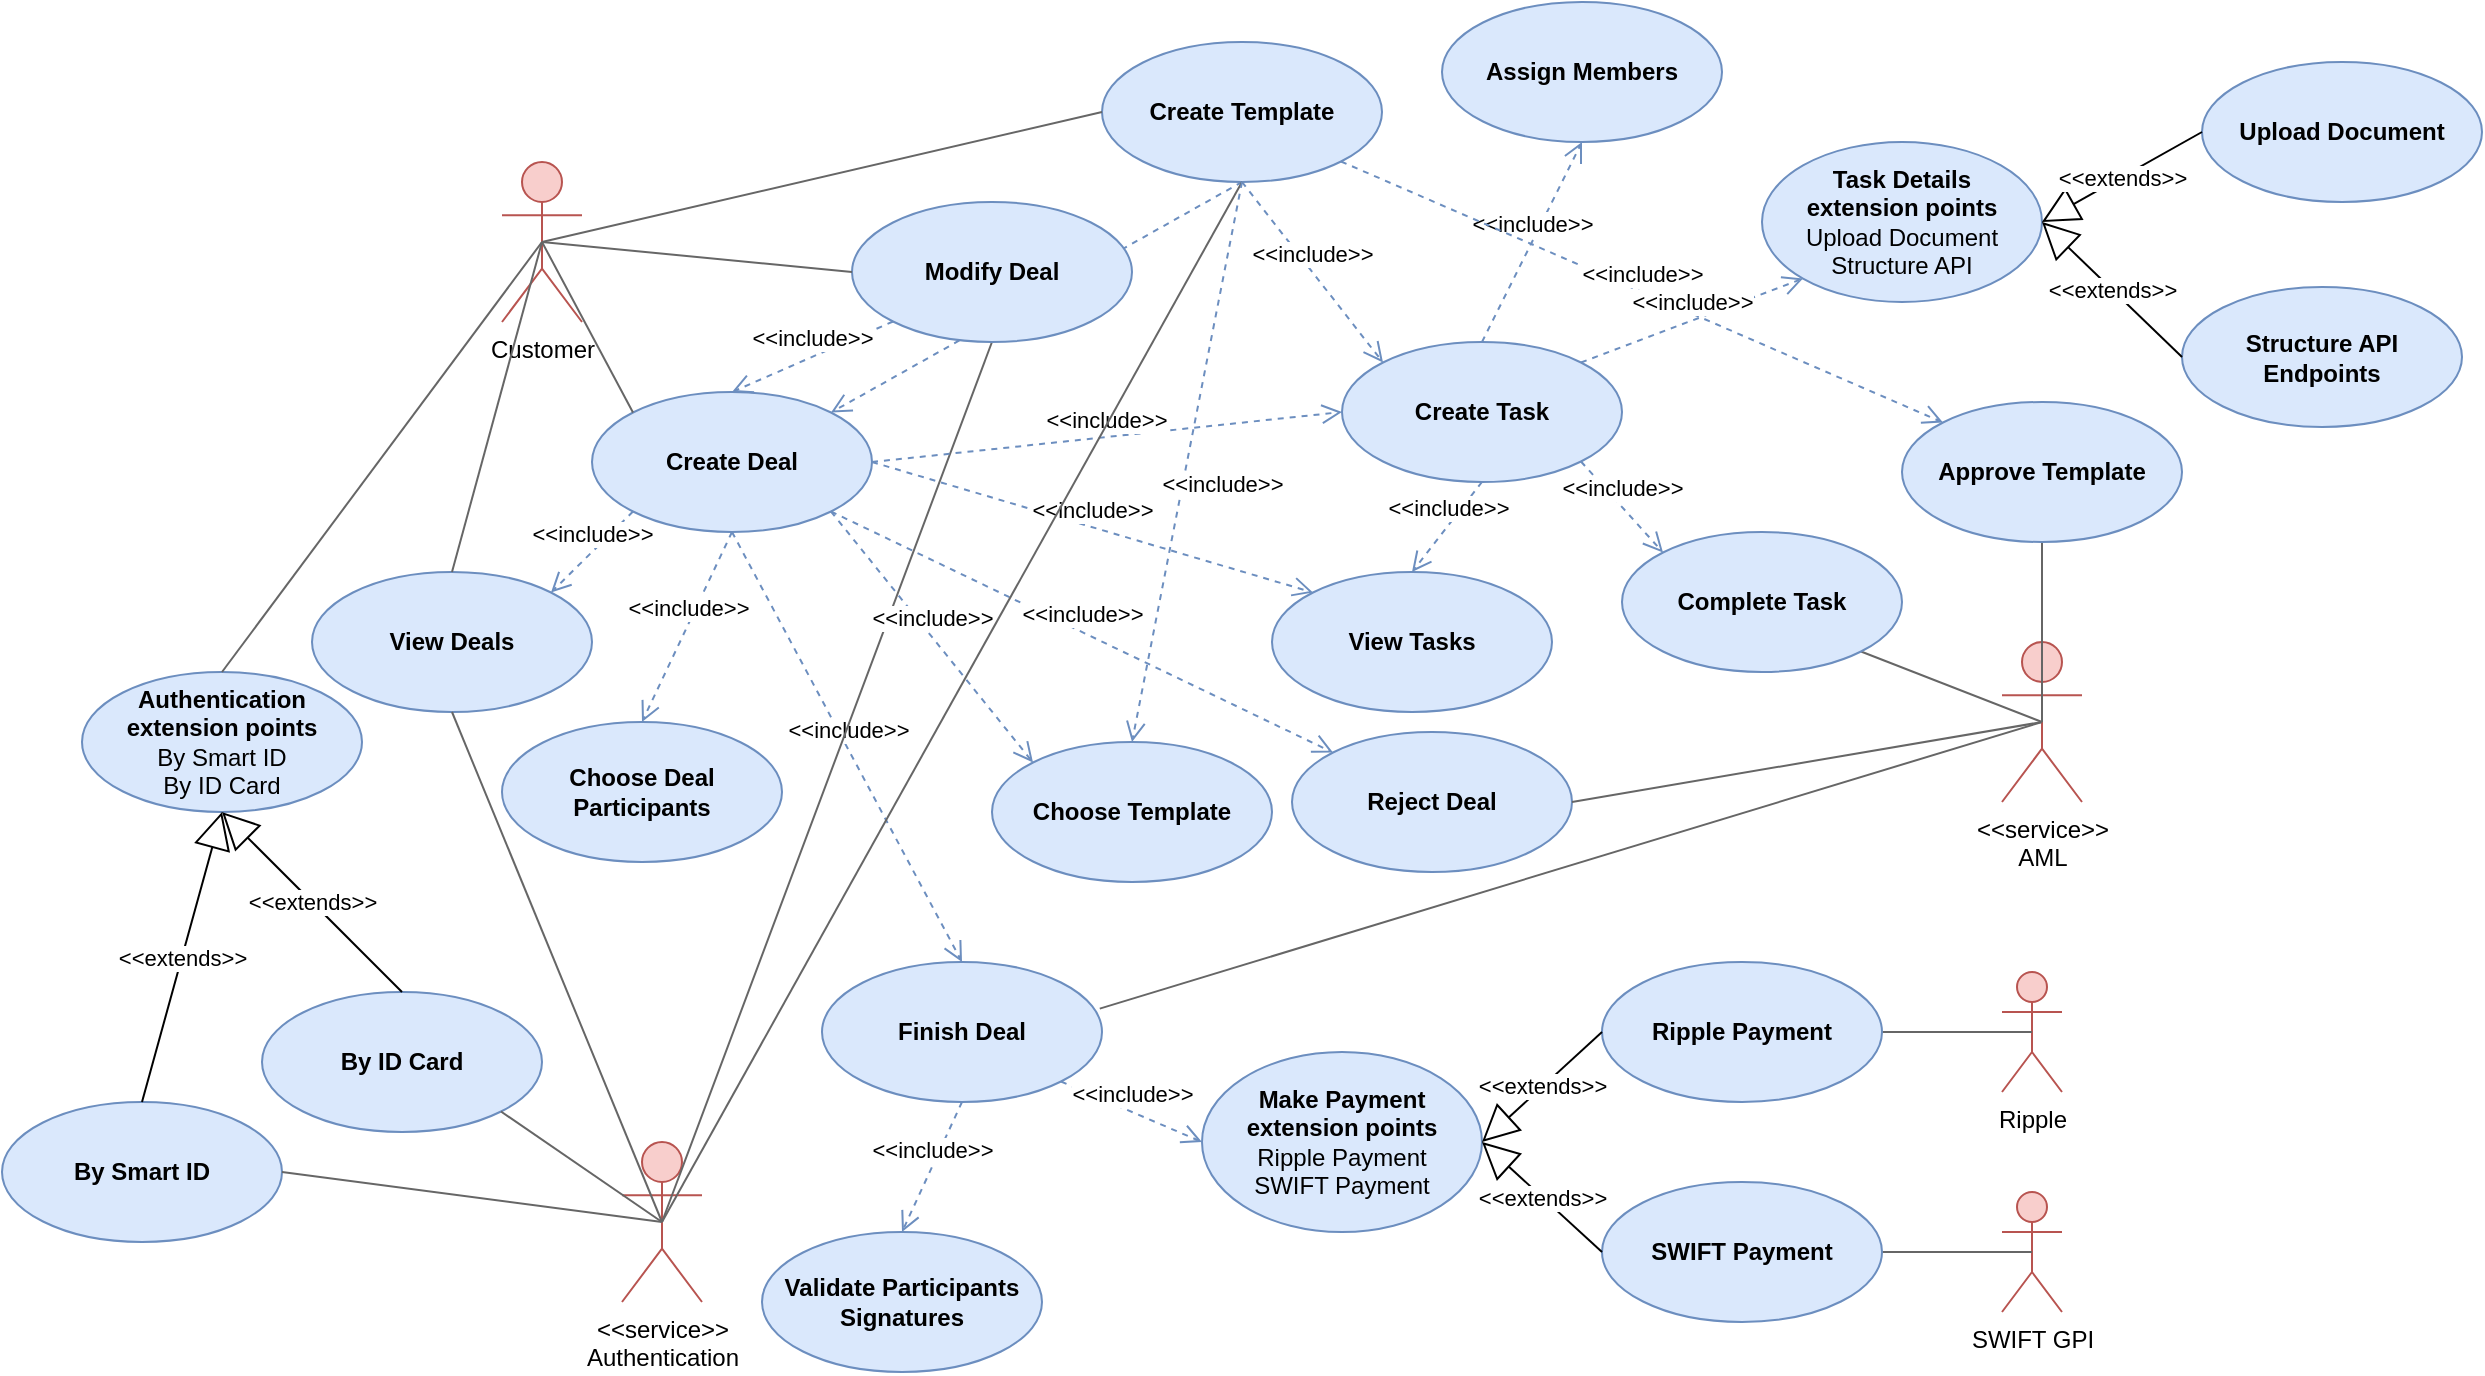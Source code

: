 <mxfile version="10.6.7" type="github"><diagram id="TJGcl0wuuHqAIFkRG7kG" name="Page-1"><mxGraphModel dx="1958" dy="1202" grid="1" gridSize="10" guides="1" tooltips="1" connect="1" arrows="1" fold="1" page="0" pageScale="1" pageWidth="827" pageHeight="1169" math="0" shadow="0"><root><mxCell id="0"/><mxCell id="1" parent="0"/><mxCell id="GHexTS3q9yGymWZvKC3E-1" value="Customer&lt;br&gt;&lt;br&gt;" style="shape=umlActor;verticalLabelPosition=bottom;labelBackgroundColor=#ffffff;verticalAlign=top;html=1;fillColor=#f8cecc;strokeColor=#b85450;" parent="1" vertex="1"><mxGeometry x="-390" width="40" height="80" as="geometry"/></mxCell><mxCell id="GHexTS3q9yGymWZvKC3E-7" value="Authentication&lt;br&gt;extension points&lt;br&gt;&lt;span style=&quot;font-weight: normal&quot;&gt;By Smart ID&lt;br&gt;By ID Card&lt;/span&gt;&lt;br&gt;" style="ellipse;whiteSpace=wrap;html=1;fillColor=#dae8fc;strokeColor=#6c8ebf;fontStyle=1" parent="1" vertex="1"><mxGeometry x="-600" y="255" width="140" height="70" as="geometry"/></mxCell><mxCell id="GHexTS3q9yGymWZvKC3E-9" value="View Deals&lt;br&gt;" style="ellipse;whiteSpace=wrap;html=1;fillColor=#dae8fc;strokeColor=#6c8ebf;fontStyle=1" parent="1" vertex="1"><mxGeometry x="-485" y="205" width="140" height="70" as="geometry"/></mxCell><mxCell id="GHexTS3q9yGymWZvKC3E-10" value="Create Deal&lt;br&gt;" style="ellipse;whiteSpace=wrap;html=1;fillColor=#dae8fc;strokeColor=#6c8ebf;fontStyle=1" parent="1" vertex="1"><mxGeometry x="-345" y="115" width="140" height="70" as="geometry"/></mxCell><mxCell id="GHexTS3q9yGymWZvKC3E-11" value="Finish Deal" style="ellipse;whiteSpace=wrap;html=1;fillColor=#dae8fc;strokeColor=#6c8ebf;fontStyle=1" parent="1" vertex="1"><mxGeometry x="-230" y="400" width="140" height="70" as="geometry"/></mxCell><mxCell id="GHexTS3q9yGymWZvKC3E-12" value="Choose Template" style="ellipse;whiteSpace=wrap;html=1;fillColor=#dae8fc;strokeColor=#6c8ebf;fontStyle=1" parent="1" vertex="1"><mxGeometry x="-145" y="290" width="140" height="70" as="geometry"/></mxCell><mxCell id="GHexTS3q9yGymWZvKC3E-13" value="&amp;lt;&amp;lt;include&amp;gt;&amp;gt;" style="html=1;verticalAlign=bottom;endArrow=open;dashed=1;endSize=8;exitX=0;exitY=1;exitDx=0;exitDy=0;entryX=1;entryY=0;entryDx=0;entryDy=0;fillColor=#dae8fc;strokeColor=#6c8ebf;" parent="1" source="GHexTS3q9yGymWZvKC3E-10" target="GHexTS3q9yGymWZvKC3E-9" edge="1"><mxGeometry relative="1" as="geometry"><mxPoint x="120" y="700" as="sourcePoint"/><mxPoint x="40" y="700" as="targetPoint"/></mxGeometry></mxCell><mxCell id="GHexTS3q9yGymWZvKC3E-16" value="&amp;lt;&amp;lt;include&amp;gt;&amp;gt;" style="html=1;verticalAlign=bottom;endArrow=open;dashed=1;endSize=8;exitX=0.5;exitY=1;exitDx=0;exitDy=0;entryX=0.5;entryY=0;entryDx=0;entryDy=0;fillColor=#dae8fc;strokeColor=#6c8ebf;" parent="1" source="GHexTS3q9yGymWZvKC3E-10" target="GHexTS3q9yGymWZvKC3E-11" edge="1"><mxGeometry relative="1" as="geometry"><mxPoint x="360" y="200" as="sourcePoint"/><mxPoint x="353" y="140" as="targetPoint"/></mxGeometry></mxCell><mxCell id="GHexTS3q9yGymWZvKC3E-17" value="&amp;lt;&amp;lt;service&amp;gt;&amp;gt;&lt;br&gt;AML&lt;br&gt;" style="shape=umlActor;verticalLabelPosition=bottom;labelBackgroundColor=#ffffff;verticalAlign=top;html=1;fillColor=#f8cecc;strokeColor=#b85450;" parent="1" vertex="1"><mxGeometry x="360" y="240" width="40" height="80" as="geometry"/></mxCell><mxCell id="GHexTS3q9yGymWZvKC3E-18" value="&amp;lt;&amp;lt;service&amp;gt;&amp;gt;&lt;br&gt;Authentication&lt;br&gt;" style="shape=umlActor;verticalLabelPosition=bottom;labelBackgroundColor=#ffffff;verticalAlign=top;html=1;fillColor=#f8cecc;strokeColor=#b85450;" parent="1" vertex="1"><mxGeometry x="-330" y="490" width="40" height="80" as="geometry"/></mxCell><mxCell id="GHexTS3q9yGymWZvKC3E-21" value="SWIFT GPI" style="shape=umlActor;verticalLabelPosition=bottom;labelBackgroundColor=#ffffff;verticalAlign=top;html=1;fillColor=#f8cecc;strokeColor=#b85450;" parent="1" vertex="1"><mxGeometry x="360" y="515" width="30" height="60" as="geometry"/></mxCell><mxCell id="GHexTS3q9yGymWZvKC3E-22" value="Ripple" style="shape=umlActor;verticalLabelPosition=bottom;labelBackgroundColor=#ffffff;verticalAlign=top;html=1;fillColor=#f8cecc;strokeColor=#b85450;" parent="1" vertex="1"><mxGeometry x="360" y="405" width="30" height="60" as="geometry"/></mxCell><mxCell id="GHexTS3q9yGymWZvKC3E-31" value="" style="endArrow=none;startArrow=none;endFill=0;startFill=0;html=1;curved=1;entryX=0.5;entryY=0;entryDx=0;entryDy=0;exitX=0.5;exitY=0.5;exitDx=0;exitDy=0;exitPerimeter=0;fillColor=#f5f5f5;strokeColor=#666666;" parent="1" source="GHexTS3q9yGymWZvKC3E-1" target="GHexTS3q9yGymWZvKC3E-7" edge="1"><mxGeometry width="160" relative="1" as="geometry"><mxPoint x="120" y="240" as="sourcePoint"/><mxPoint x="360" y="780" as="targetPoint"/></mxGeometry></mxCell><mxCell id="GHexTS3q9yGymWZvKC3E-33" value="" style="endArrow=none;startArrow=none;endFill=0;startFill=0;html=1;curved=1;entryX=0.5;entryY=1;entryDx=0;entryDy=0;exitX=0.5;exitY=0.5;exitDx=0;exitDy=0;exitPerimeter=0;fillColor=#f5f5f5;strokeColor=#666666;" parent="1" source="GHexTS3q9yGymWZvKC3E-18" target="GHexTS3q9yGymWZvKC3E-9" edge="1"><mxGeometry width="160" relative="1" as="geometry"><mxPoint x="610" y="350" as="sourcePoint"/><mxPoint x="550" y="240" as="targetPoint"/></mxGeometry></mxCell><mxCell id="GHexTS3q9yGymWZvKC3E-34" value="" style="endArrow=none;startArrow=none;endFill=0;startFill=0;html=1;curved=1;entryX=0.5;entryY=0;entryDx=0;entryDy=0;exitX=0.5;exitY=0.5;exitDx=0;exitDy=0;exitPerimeter=0;fillColor=#f5f5f5;strokeColor=#666666;" parent="1" source="GHexTS3q9yGymWZvKC3E-1" target="GHexTS3q9yGymWZvKC3E-9" edge="1"><mxGeometry width="160" relative="1" as="geometry"><mxPoint x="120" y="240" as="sourcePoint"/><mxPoint x="300" y="615" as="targetPoint"/></mxGeometry></mxCell><mxCell id="GHexTS3q9yGymWZvKC3E-35" value="" style="endArrow=none;startArrow=none;endFill=0;startFill=0;html=1;curved=1;entryX=0.5;entryY=1;entryDx=0;entryDy=0;exitX=0.5;exitY=0.5;exitDx=0;exitDy=0;exitPerimeter=0;fillColor=#f5f5f5;strokeColor=#666666;" parent="1" source="GHexTS3q9yGymWZvKC3E-18" target="Z4q6GaPqwvgUReZovnXB-6" edge="1"><mxGeometry width="160" relative="1" as="geometry"><mxPoint x="610" y="350" as="sourcePoint"/><mxPoint x="440" y="615" as="targetPoint"/></mxGeometry></mxCell><mxCell id="GHexTS3q9yGymWZvKC3E-36" value="" style="endArrow=none;startArrow=none;endFill=0;startFill=0;html=1;curved=1;entryX=1;entryY=0.5;entryDx=0;entryDy=0;exitX=0.5;exitY=0.5;exitDx=0;exitDy=0;exitPerimeter=0;fillColor=#f5f5f5;strokeColor=#666666;" parent="1" source="GHexTS3q9yGymWZvKC3E-22" target="GHexTS3q9yGymWZvKC3E-50" edge="1"><mxGeometry width="160" relative="1" as="geometry"><mxPoint x="630" y="470" as="sourcePoint"/><mxPoint x="430" y="365" as="targetPoint"/></mxGeometry></mxCell><mxCell id="GHexTS3q9yGymWZvKC3E-37" value="" style="endArrow=none;startArrow=none;endFill=0;startFill=0;html=1;curved=1;entryX=1;entryY=0.5;entryDx=0;entryDy=0;exitX=0.5;exitY=0.5;exitDx=0;exitDy=0;exitPerimeter=0;fillColor=#f5f5f5;strokeColor=#666666;" parent="1" source="GHexTS3q9yGymWZvKC3E-21" target="GHexTS3q9yGymWZvKC3E-47" edge="1"><mxGeometry width="160" relative="1" as="geometry"><mxPoint x="630" y="580" as="sourcePoint"/><mxPoint x="430" y="365" as="targetPoint"/></mxGeometry></mxCell><mxCell id="GHexTS3q9yGymWZvKC3E-38" value="" style="endArrow=none;startArrow=none;endFill=0;startFill=0;html=1;curved=1;entryX=0;entryY=0;entryDx=0;entryDy=0;exitX=0.5;exitY=0.5;exitDx=0;exitDy=0;exitPerimeter=0;fillColor=#f5f5f5;strokeColor=#666666;" parent="1" source="GHexTS3q9yGymWZvKC3E-1" target="GHexTS3q9yGymWZvKC3E-10" edge="1"><mxGeometry width="160" relative="1" as="geometry"><mxPoint x="120" y="240" as="sourcePoint"/><mxPoint x="283" y="105" as="targetPoint"/></mxGeometry></mxCell><mxCell id="GHexTS3q9yGymWZvKC3E-39" value="&amp;lt;&amp;lt;include&amp;gt;&amp;gt;" style="html=1;verticalAlign=bottom;endArrow=open;dashed=1;endSize=8;exitX=1;exitY=1;exitDx=0;exitDy=0;entryX=0;entryY=0;entryDx=0;entryDy=0;fillColor=#dae8fc;strokeColor=#6c8ebf;" parent="1" source="GHexTS3q9yGymWZvKC3E-10" target="GHexTS3q9yGymWZvKC3E-12" edge="1"><mxGeometry relative="1" as="geometry"><mxPoint x="360" y="270" as="sourcePoint"/><mxPoint x="360" y="330" as="targetPoint"/></mxGeometry></mxCell><mxCell id="GHexTS3q9yGymWZvKC3E-41" value="Create Task" style="ellipse;whiteSpace=wrap;html=1;fillColor=#dae8fc;strokeColor=#6c8ebf;fontStyle=1" parent="1" vertex="1"><mxGeometry x="30" y="90" width="140" height="70" as="geometry"/></mxCell><mxCell id="GHexTS3q9yGymWZvKC3E-44" value="&amp;lt;&amp;lt;include&amp;gt;&amp;gt;" style="html=1;verticalAlign=bottom;endArrow=open;dashed=1;endSize=8;exitX=1;exitY=0.5;exitDx=0;exitDy=0;entryX=0;entryY=0.5;entryDx=0;entryDy=0;fillColor=#dae8fc;strokeColor=#6c8ebf;" parent="1" source="GHexTS3q9yGymWZvKC3E-10" target="GHexTS3q9yGymWZvKC3E-41" edge="1"><mxGeometry relative="1" as="geometry"><mxPoint x="369" y="305" as="sourcePoint"/><mxPoint x="401" y="350" as="targetPoint"/></mxGeometry></mxCell><mxCell id="GHexTS3q9yGymWZvKC3E-45" value="View Tasks" style="ellipse;whiteSpace=wrap;html=1;fillColor=#dae8fc;strokeColor=#6c8ebf;fontStyle=1" parent="1" vertex="1"><mxGeometry x="-5" y="205" width="140" height="70" as="geometry"/></mxCell><mxCell id="GHexTS3q9yGymWZvKC3E-46" value="&amp;lt;&amp;lt;include&amp;gt;&amp;gt;" style="html=1;verticalAlign=bottom;endArrow=open;dashed=1;endSize=8;exitX=1;exitY=0.5;exitDx=0;exitDy=0;entryX=0;entryY=0;entryDx=0;entryDy=0;fillColor=#dae8fc;strokeColor=#6c8ebf;" parent="1" source="GHexTS3q9yGymWZvKC3E-10" target="GHexTS3q9yGymWZvKC3E-45" edge="1"><mxGeometry relative="1" as="geometry"><mxPoint x="369" y="255" as="sourcePoint"/><mxPoint x="410" y="210" as="targetPoint"/></mxGeometry></mxCell><mxCell id="GHexTS3q9yGymWZvKC3E-47" value="SWIFT Payment" style="ellipse;whiteSpace=wrap;html=1;fillColor=#dae8fc;strokeColor=#6c8ebf;fontStyle=1" parent="1" vertex="1"><mxGeometry x="160" y="510" width="140" height="70" as="geometry"/></mxCell><mxCell id="GHexTS3q9yGymWZvKC3E-49" value="" style="endArrow=none;startArrow=none;endFill=0;startFill=0;html=1;curved=1;entryX=1;entryY=1;entryDx=0;entryDy=0;exitX=0.5;exitY=0.5;exitDx=0;exitDy=0;exitPerimeter=0;fillColor=#f5f5f5;strokeColor=#666666;" parent="1" source="GHexTS3q9yGymWZvKC3E-17" target="GHexTS3q9yGymWZvKC3E-73" edge="1"><mxGeometry width="160" relative="1" as="geometry"><mxPoint x="685" y="345" as="sourcePoint"/><mxPoint x="390" y="80" as="targetPoint"/></mxGeometry></mxCell><mxCell id="GHexTS3q9yGymWZvKC3E-50" value="Ripple Payment" style="ellipse;whiteSpace=wrap;html=1;fillColor=#dae8fc;strokeColor=#6c8ebf;fontStyle=1" parent="1" vertex="1"><mxGeometry x="160" y="400" width="140" height="70" as="geometry"/></mxCell><mxCell id="GHexTS3q9yGymWZvKC3E-51" value="&amp;lt;&amp;lt;include&amp;gt;&amp;gt;" style="html=1;verticalAlign=bottom;endArrow=open;dashed=1;endSize=8;exitX=1;exitY=1;exitDx=0;exitDy=0;entryX=0;entryY=0.5;entryDx=0;entryDy=0;fillColor=#dae8fc;strokeColor=#6c8ebf;" parent="1" source="GHexTS3q9yGymWZvKC3E-11" target="Z4q6GaPqwvgUReZovnXB-13" edge="1"><mxGeometry relative="1" as="geometry"><mxPoint x="300" y="470" as="sourcePoint"/><mxPoint x="341" y="500" as="targetPoint"/></mxGeometry></mxCell><mxCell id="GHexTS3q9yGymWZvKC3E-52" value="" style="endArrow=none;startArrow=none;endFill=0;startFill=0;html=1;curved=1;entryX=0.5;entryY=1;entryDx=0;entryDy=0;exitX=0.5;exitY=0.5;exitDx=0;exitDy=0;exitPerimeter=0;fillColor=#f5f5f5;strokeColor=#666666;" parent="1" source="GHexTS3q9yGymWZvKC3E-17" target="GHexTS3q9yGymWZvKC3E-71" edge="1"><mxGeometry width="160" relative="1" as="geometry"><mxPoint x="405" y="150" as="sourcePoint"/><mxPoint x="-15" y="280" as="targetPoint"/></mxGeometry></mxCell><mxCell id="GHexTS3q9yGymWZvKC3E-54" value="" style="endArrow=none;startArrow=none;endFill=0;startFill=0;html=1;curved=1;entryX=0.992;entryY=0.333;entryDx=0;entryDy=0;exitX=0.5;exitY=0.5;exitDx=0;exitDy=0;exitPerimeter=0;entryPerimeter=0;fillColor=#f5f5f5;strokeColor=#666666;" parent="1" source="GHexTS3q9yGymWZvKC3E-17" target="GHexTS3q9yGymWZvKC3E-11" edge="1"><mxGeometry width="160" relative="1" as="geometry"><mxPoint x="375" y="365" as="sourcePoint"/><mxPoint x="120" y="355" as="targetPoint"/></mxGeometry></mxCell><mxCell id="GHexTS3q9yGymWZvKC3E-55" value="Create Template" style="ellipse;whiteSpace=wrap;html=1;fillColor=#dae8fc;strokeColor=#6c8ebf;fontStyle=1" parent="1" vertex="1"><mxGeometry x="-90" y="-60" width="140" height="70" as="geometry"/></mxCell><mxCell id="GHexTS3q9yGymWZvKC3E-56" value="" style="endArrow=none;startArrow=none;endFill=0;startFill=0;html=1;curved=1;entryX=0;entryY=0.5;entryDx=0;entryDy=0;exitX=0.5;exitY=0.5;exitDx=0;exitDy=0;exitPerimeter=0;fillColor=#f5f5f5;strokeColor=#666666;" parent="1" source="GHexTS3q9yGymWZvKC3E-1" target="GHexTS3q9yGymWZvKC3E-55" edge="1"><mxGeometry width="160" relative="1" as="geometry"><mxPoint x="-240" y="80" as="sourcePoint"/><mxPoint x="-85" y="245" as="targetPoint"/></mxGeometry></mxCell><mxCell id="GHexTS3q9yGymWZvKC3E-57" value="&amp;lt;&amp;lt;include&amp;gt;&amp;gt;" style="html=1;verticalAlign=bottom;endArrow=open;dashed=1;endSize=8;exitX=0.5;exitY=1;exitDx=0;exitDy=0;entryX=1;entryY=0;entryDx=0;entryDy=0;fillColor=#dae8fc;strokeColor=#6c8ebf;" parent="1" source="GHexTS3q9yGymWZvKC3E-55" target="GHexTS3q9yGymWZvKC3E-10" edge="1"><mxGeometry relative="1" as="geometry"><mxPoint x="-36" y="255" as="sourcePoint"/><mxPoint x="95" y="155" as="targetPoint"/></mxGeometry></mxCell><mxCell id="GHexTS3q9yGymWZvKC3E-58" value="&amp;lt;&amp;lt;include&amp;gt;&amp;gt;" style="html=1;verticalAlign=bottom;endArrow=open;dashed=1;endSize=8;exitX=0.5;exitY=1;exitDx=0;exitDy=0;entryX=0;entryY=0;entryDx=0;entryDy=0;fillColor=#dae8fc;strokeColor=#6c8ebf;" parent="1" source="GHexTS3q9yGymWZvKC3E-55" target="GHexTS3q9yGymWZvKC3E-41" edge="1"><mxGeometry relative="1" as="geometry"><mxPoint x="-0.235" y="115.412" as="sourcePoint"/><mxPoint x="-35.529" y="255.412" as="targetPoint"/></mxGeometry></mxCell><mxCell id="GHexTS3q9yGymWZvKC3E-60" value="Reject Deal" style="ellipse;whiteSpace=wrap;html=1;fillColor=#dae8fc;strokeColor=#6c8ebf;fontStyle=1" parent="1" vertex="1"><mxGeometry x="5" y="285" width="140" height="70" as="geometry"/></mxCell><mxCell id="GHexTS3q9yGymWZvKC3E-61" value="&amp;lt;&amp;lt;include&amp;gt;&amp;gt;" style="html=1;verticalAlign=bottom;endArrow=open;dashed=1;endSize=8;exitX=1;exitY=1;exitDx=0;exitDy=0;entryX=0;entryY=0;entryDx=0;entryDy=0;fillColor=#dae8fc;strokeColor=#6c8ebf;" parent="1" source="GHexTS3q9yGymWZvKC3E-10" target="GHexTS3q9yGymWZvKC3E-60" edge="1"><mxGeometry relative="1" as="geometry"><mxPoint x="-140.235" y="244.824" as="sourcePoint"/><mxPoint x="-120.235" y="420.118" as="targetPoint"/></mxGeometry></mxCell><mxCell id="GHexTS3q9yGymWZvKC3E-62" value="" style="endArrow=none;startArrow=none;endFill=0;startFill=0;html=1;curved=1;entryX=1;entryY=0.5;entryDx=0;entryDy=0;exitX=0.5;exitY=0.5;exitDx=0;exitDy=0;exitPerimeter=0;fillColor=#f5f5f5;strokeColor=#666666;" parent="1" source="GHexTS3q9yGymWZvKC3E-17" target="GHexTS3q9yGymWZvKC3E-60" edge="1"><mxGeometry width="160" relative="1" as="geometry"><mxPoint x="484.471" y="295.412" as="sourcePoint"/><mxPoint x="-50.824" y="443.647" as="targetPoint"/></mxGeometry></mxCell><mxCell id="GHexTS3q9yGymWZvKC3E-63" value="&amp;lt;&amp;lt;include&amp;gt;&amp;gt;" style="html=1;verticalAlign=bottom;endArrow=open;dashed=1;endSize=8;exitX=0.5;exitY=1;exitDx=0;exitDy=0;fillColor=#dae8fc;strokeColor=#6c8ebf;entryX=0.5;entryY=0;entryDx=0;entryDy=0;" parent="1" source="GHexTS3q9yGymWZvKC3E-41" target="GHexTS3q9yGymWZvKC3E-45" edge="1"><mxGeometry relative="1" as="geometry"><mxPoint x="-40.235" y="155.412" as="sourcePoint"/><mxPoint x="120" y="220" as="targetPoint"/></mxGeometry></mxCell><mxCell id="GHexTS3q9yGymWZvKC3E-64" value="" style="endArrow=none;startArrow=none;endFill=0;startFill=0;html=1;curved=1;entryX=0.5;entryY=1;entryDx=0;entryDy=0;exitX=0.5;exitY=0.5;exitDx=0;exitDy=0;exitPerimeter=0;fillColor=#f5f5f5;strokeColor=#666666;" parent="1" source="GHexTS3q9yGymWZvKC3E-18" target="GHexTS3q9yGymWZvKC3E-55" edge="1"><mxGeometry width="160" relative="1" as="geometry"><mxPoint x="-170" y="610" as="sourcePoint"/><mxPoint x="-120.235" y="489.529" as="targetPoint"/></mxGeometry></mxCell><mxCell id="GHexTS3q9yGymWZvKC3E-65" value="Validate Participants Signatures&lt;br&gt;" style="ellipse;whiteSpace=wrap;html=1;fillColor=#dae8fc;strokeColor=#6c8ebf;fontStyle=1" parent="1" vertex="1"><mxGeometry x="-260" y="535" width="140" height="70" as="geometry"/></mxCell><mxCell id="GHexTS3q9yGymWZvKC3E-66" value="&amp;lt;&amp;lt;include&amp;gt;&amp;gt;" style="html=1;verticalAlign=bottom;endArrow=open;dashed=1;endSize=8;exitX=0.5;exitY=1;exitDx=0;exitDy=0;entryX=0.5;entryY=0;entryDx=0;entryDy=0;fillColor=#dae8fc;strokeColor=#6c8ebf;" parent="1" source="GHexTS3q9yGymWZvKC3E-11" target="GHexTS3q9yGymWZvKC3E-65" edge="1"><mxGeometry relative="1" as="geometry"><mxPoint x="-71" y="480" as="sourcePoint"/><mxPoint x="-59" y="535" as="targetPoint"/></mxGeometry></mxCell><mxCell id="GHexTS3q9yGymWZvKC3E-67" value="Assign Members&lt;br&gt;" style="ellipse;whiteSpace=wrap;html=1;fillColor=#dae8fc;strokeColor=#6c8ebf;fontStyle=1" parent="1" vertex="1"><mxGeometry x="80" y="-80" width="140" height="70" as="geometry"/></mxCell><mxCell id="GHexTS3q9yGymWZvKC3E-68" value="&amp;lt;&amp;lt;include&amp;gt;&amp;gt;" style="html=1;verticalAlign=bottom;endArrow=open;dashed=1;endSize=8;exitX=0.5;exitY=0;exitDx=0;exitDy=0;entryX=0.5;entryY=1;entryDx=0;entryDy=0;fillColor=#dae8fc;strokeColor=#6c8ebf;" parent="1" source="GHexTS3q9yGymWZvKC3E-41" target="GHexTS3q9yGymWZvKC3E-67" edge="1"><mxGeometry relative="1" as="geometry"><mxPoint x="30" y="70" as="sourcePoint"/><mxPoint x="81" y="115" as="targetPoint"/></mxGeometry></mxCell><mxCell id="GHexTS3q9yGymWZvKC3E-69" value="Choose Deal Participants" style="ellipse;whiteSpace=wrap;html=1;fillColor=#dae8fc;strokeColor=#6c8ebf;fontStyle=1" parent="1" vertex="1"><mxGeometry x="-390" y="280" width="140" height="70" as="geometry"/></mxCell><mxCell id="GHexTS3q9yGymWZvKC3E-70" value="&amp;lt;&amp;lt;include&amp;gt;&amp;gt;" style="html=1;verticalAlign=bottom;endArrow=open;dashed=1;endSize=8;exitX=0.5;exitY=1;exitDx=0;exitDy=0;entryX=0.5;entryY=0;entryDx=0;entryDy=0;fillColor=#dae8fc;strokeColor=#6c8ebf;" parent="1" source="GHexTS3q9yGymWZvKC3E-10" target="GHexTS3q9yGymWZvKC3E-69" edge="1"><mxGeometry relative="1" as="geometry"><mxPoint x="-229" y="210" as="sourcePoint"/><mxPoint x="-301" y="240" as="targetPoint"/></mxGeometry></mxCell><mxCell id="GHexTS3q9yGymWZvKC3E-71" value="Approve Template" style="ellipse;whiteSpace=wrap;html=1;fillColor=#dae8fc;strokeColor=#6c8ebf;fontStyle=1" parent="1" vertex="1"><mxGeometry x="310" y="120" width="140" height="70" as="geometry"/></mxCell><mxCell id="GHexTS3q9yGymWZvKC3E-72" value="&amp;lt;&amp;lt;include&amp;gt;&amp;gt;" style="html=1;verticalAlign=bottom;endArrow=open;dashed=1;endSize=8;exitX=1;exitY=1;exitDx=0;exitDy=0;entryX=0;entryY=0;entryDx=0;entryDy=0;fillColor=#dae8fc;strokeColor=#6c8ebf;" parent="1" source="GHexTS3q9yGymWZvKC3E-55" target="GHexTS3q9yGymWZvKC3E-71" edge="1"><mxGeometry relative="1" as="geometry"><mxPoint x="164" y="140" as="sourcePoint"/><mxPoint x="191" y="25" as="targetPoint"/></mxGeometry></mxCell><mxCell id="GHexTS3q9yGymWZvKC3E-73" value="Complete Task" style="ellipse;whiteSpace=wrap;html=1;shadow=0;fillColor=#dae8fc;strokeColor=#6c8ebf;fontStyle=1" parent="1" vertex="1"><mxGeometry x="170" y="185" width="140" height="70" as="geometry"/></mxCell><mxCell id="GHexTS3q9yGymWZvKC3E-74" value="&amp;lt;&amp;lt;include&amp;gt;&amp;gt;" style="html=1;verticalAlign=bottom;endArrow=open;dashed=1;endSize=8;exitX=1;exitY=1;exitDx=0;exitDy=0;entryX=0;entryY=0;entryDx=0;entryDy=0;fillColor=#dae8fc;strokeColor=#6c8ebf;" parent="1" source="GHexTS3q9yGymWZvKC3E-41" target="GHexTS3q9yGymWZvKC3E-73" edge="1"><mxGeometry relative="1" as="geometry"><mxPoint x="159" y="110" as="sourcePoint"/><mxPoint x="310" y="55" as="targetPoint"/></mxGeometry></mxCell><mxCell id="GHexTS3q9yGymWZvKC3E-75" value="Task Details&lt;br&gt;extension points&lt;br&gt;&lt;span style=&quot;font-weight: normal&quot;&gt;Upload Document&lt;br&gt;Structure A&lt;/span&gt;&lt;span style=&quot;font-weight: normal&quot;&gt;PI&lt;/span&gt;&lt;br&gt;" style="ellipse;whiteSpace=wrap;html=1;shadow=0;fillColor=#dae8fc;strokeColor=#6c8ebf;fontStyle=1" parent="1" vertex="1"><mxGeometry x="240" y="-10" width="140" height="80" as="geometry"/></mxCell><mxCell id="GHexTS3q9yGymWZvKC3E-76" value="&amp;lt;&amp;lt;include&amp;gt;&amp;gt;" style="html=1;verticalAlign=bottom;endArrow=open;dashed=1;endSize=8;exitX=1;exitY=0;exitDx=0;exitDy=0;entryX=0;entryY=1;entryDx=0;entryDy=0;fillColor=#dae8fc;strokeColor=#6c8ebf;" parent="1" source="GHexTS3q9yGymWZvKC3E-41" target="GHexTS3q9yGymWZvKC3E-75" edge="1"><mxGeometry relative="1" as="geometry"><mxPoint x="159" y="110" as="sourcePoint"/><mxPoint x="310" y="55" as="targetPoint"/></mxGeometry></mxCell><mxCell id="GHexTS3q9yGymWZvKC3E-77" value="Structure API Endpoints" style="ellipse;whiteSpace=wrap;html=1;shadow=0;fillColor=#dae8fc;strokeColor=#6c8ebf;fontStyle=1" parent="1" vertex="1"><mxGeometry x="450" y="62.5" width="140" height="70" as="geometry"/></mxCell><mxCell id="Z4q6GaPqwvgUReZovnXB-3" value="Upload Document" style="ellipse;whiteSpace=wrap;html=1;shadow=0;fillColor=#dae8fc;strokeColor=#6c8ebf;fontStyle=1" parent="1" vertex="1"><mxGeometry x="460" y="-50" width="140" height="70" as="geometry"/></mxCell><mxCell id="Z4q6GaPqwvgUReZovnXB-6" value="Modify Deal&lt;br&gt;" style="ellipse;whiteSpace=wrap;html=1;fillColor=#dae8fc;strokeColor=#6c8ebf;fontStyle=1" parent="1" vertex="1"><mxGeometry x="-215" y="20" width="140" height="70" as="geometry"/></mxCell><mxCell id="Z4q6GaPqwvgUReZovnXB-7" value="" style="endArrow=none;startArrow=none;endFill=0;startFill=0;html=1;curved=1;entryX=0;entryY=0.5;entryDx=0;entryDy=0;exitX=0.5;exitY=0.5;exitDx=0;exitDy=0;exitPerimeter=0;fillColor=#f5f5f5;strokeColor=#666666;" parent="1" source="GHexTS3q9yGymWZvKC3E-1" target="Z4q6GaPqwvgUReZovnXB-6" edge="1"><mxGeometry width="160" relative="1" as="geometry"><mxPoint x="-349.647" y="60.471" as="sourcePoint"/><mxPoint x="-229.647" y="160.471" as="targetPoint"/></mxGeometry></mxCell><mxCell id="Z4q6GaPqwvgUReZovnXB-9" value="&amp;lt;&amp;lt;include&amp;gt;&amp;gt;" style="html=1;verticalAlign=bottom;endArrow=open;dashed=1;endSize=8;exitX=0;exitY=1;exitDx=0;exitDy=0;entryX=0.5;entryY=0;entryDx=0;entryDy=0;fillColor=#dae8fc;strokeColor=#6c8ebf;" parent="1" source="Z4q6GaPqwvgUReZovnXB-6" target="GHexTS3q9yGymWZvKC3E-10" edge="1"><mxGeometry relative="1" as="geometry"><mxPoint x="30" y="70.333" as="sourcePoint"/><mxPoint x="-130.833" y="160.333" as="targetPoint"/></mxGeometry></mxCell><mxCell id="Z4q6GaPqwvgUReZovnXB-11" value="By ID Card" style="ellipse;whiteSpace=wrap;html=1;fillColor=#dae8fc;strokeColor=#6c8ebf;fontStyle=1" parent="1" vertex="1"><mxGeometry x="-510" y="415" width="140" height="70" as="geometry"/></mxCell><mxCell id="Z4q6GaPqwvgUReZovnXB-12" value="By Smart ID" style="ellipse;whiteSpace=wrap;html=1;fillColor=#dae8fc;strokeColor=#6c8ebf;fontStyle=1" parent="1" vertex="1"><mxGeometry x="-640" y="470" width="140" height="70" as="geometry"/></mxCell><mxCell id="Z4q6GaPqwvgUReZovnXB-13" value="Make Payment&lt;br&gt;extension points&lt;span style=&quot;font-weight: normal&quot;&gt;&lt;br&gt;Ripple Payment&lt;br&gt;SWIFT Payment&lt;/span&gt;&lt;br&gt;" style="ellipse;whiteSpace=wrap;html=1;fillColor=#dae8fc;strokeColor=#6c8ebf;fontStyle=1" parent="1" vertex="1"><mxGeometry x="-40" y="445" width="140" height="90" as="geometry"/></mxCell><mxCell id="Z4q6GaPqwvgUReZovnXB-14" value="&amp;lt;&amp;lt;extends&amp;gt;&amp;gt;" style="endArrow=block;endSize=16;endFill=0;html=1;entryX=1;entryY=0.5;entryDx=0;entryDy=0;exitX=0;exitY=0.5;exitDx=0;exitDy=0;" parent="1" source="GHexTS3q9yGymWZvKC3E-47" target="Z4q6GaPqwvgUReZovnXB-13" edge="1"><mxGeometry width="160" relative="1" as="geometry"><mxPoint x="-650" y="630" as="sourcePoint"/><mxPoint x="-490" y="630" as="targetPoint"/></mxGeometry></mxCell><mxCell id="Z4q6GaPqwvgUReZovnXB-15" value="&amp;lt;&amp;lt;extends&amp;gt;&amp;gt;" style="endArrow=block;endSize=16;endFill=0;html=1;entryX=1;entryY=0.5;entryDx=0;entryDy=0;exitX=0;exitY=0.5;exitDx=0;exitDy=0;" parent="1" source="GHexTS3q9yGymWZvKC3E-50" target="Z4q6GaPqwvgUReZovnXB-13" edge="1"><mxGeometry width="160" relative="1" as="geometry"><mxPoint x="170.353" y="477.088" as="sourcePoint"/><mxPoint x="99.765" y="427.676" as="targetPoint"/></mxGeometry></mxCell><mxCell id="Z4q6GaPqwvgUReZovnXB-16" value="&amp;lt;&amp;lt;extends&amp;gt;&amp;gt;" style="endArrow=block;endSize=16;endFill=0;html=1;entryX=1;entryY=0.5;entryDx=0;entryDy=0;exitX=0;exitY=0.5;exitDx=0;exitDy=0;" parent="1" source="Z4q6GaPqwvgUReZovnXB-3" target="GHexTS3q9yGymWZvKC3E-75" edge="1"><mxGeometry width="160" relative="1" as="geometry"><mxPoint x="549.853" y="150.176" as="sourcePoint"/><mxPoint x="479.265" y="210.176" as="targetPoint"/></mxGeometry></mxCell><mxCell id="Z4q6GaPqwvgUReZovnXB-17" value="&amp;lt;&amp;lt;extends&amp;gt;&amp;gt;" style="endArrow=block;endSize=16;endFill=0;html=1;entryX=1;entryY=0.5;entryDx=0;entryDy=0;exitX=0;exitY=0.5;exitDx=0;exitDy=0;" parent="1" source="GHexTS3q9yGymWZvKC3E-77" target="GHexTS3q9yGymWZvKC3E-75" edge="1"><mxGeometry width="160" relative="1" as="geometry"><mxPoint x="180.353" y="455.176" as="sourcePoint"/><mxPoint x="109.765" y="515.176" as="targetPoint"/></mxGeometry></mxCell><mxCell id="Z4q6GaPqwvgUReZovnXB-19" value="&amp;lt;&amp;lt;extends&amp;gt;&amp;gt;" style="endArrow=block;endSize=16;endFill=0;html=1;entryX=0.5;entryY=1;entryDx=0;entryDy=0;exitX=0.5;exitY=0;exitDx=0;exitDy=0;" parent="1" source="Z4q6GaPqwvgUReZovnXB-11" target="GHexTS3q9yGymWZvKC3E-7" edge="1"><mxGeometry width="160" relative="1" as="geometry"><mxPoint x="430.353" y="80.118" as="sourcePoint"/><mxPoint x="339.765" y="40.118" as="targetPoint"/></mxGeometry></mxCell><mxCell id="Z4q6GaPqwvgUReZovnXB-20" value="&amp;lt;&amp;lt;extends&amp;gt;&amp;gt;" style="endArrow=block;endSize=16;endFill=0;html=1;entryX=0.5;entryY=1;entryDx=0;entryDy=0;exitX=0.5;exitY=0;exitDx=0;exitDy=0;" parent="1" source="Z4q6GaPqwvgUReZovnXB-12" target="GHexTS3q9yGymWZvKC3E-7" edge="1"><mxGeometry width="160" relative="1" as="geometry"><mxPoint x="-480.235" y="504.824" as="sourcePoint"/><mxPoint x="-449.647" y="364.824" as="targetPoint"/></mxGeometry></mxCell><mxCell id="Z4q6GaPqwvgUReZovnXB-21" value="" style="endArrow=none;startArrow=none;endFill=0;startFill=0;html=1;curved=1;entryX=1;entryY=1;entryDx=0;entryDy=0;exitX=0.5;exitY=0.5;exitDx=0;exitDy=0;exitPerimeter=0;fillColor=#f5f5f5;strokeColor=#666666;" parent="1" source="GHexTS3q9yGymWZvKC3E-18" target="Z4q6GaPqwvgUReZovnXB-11" edge="1"><mxGeometry width="160" relative="1" as="geometry"><mxPoint x="-335.529" y="509.529" as="sourcePoint"/><mxPoint x="-149.647" y="124.824" as="targetPoint"/></mxGeometry></mxCell><mxCell id="Z4q6GaPqwvgUReZovnXB-22" value="" style="endArrow=none;startArrow=none;endFill=0;startFill=0;html=1;curved=1;entryX=1;entryY=0.5;entryDx=0;entryDy=0;fillColor=#f5f5f5;strokeColor=#666666;exitX=0.5;exitY=0.5;exitDx=0;exitDy=0;exitPerimeter=0;" parent="1" source="GHexTS3q9yGymWZvKC3E-18" target="Z4q6GaPqwvgUReZovnXB-12" edge="1"><mxGeometry width="160" relative="1" as="geometry"><mxPoint x="-340" y="500" as="sourcePoint"/><mxPoint x="-380.235" y="484.824" as="targetPoint"/></mxGeometry></mxCell><mxCell id="U_h7wfz6ZwVqY0LRXjYT-1" value="&amp;lt;&amp;lt;include&amp;gt;&amp;gt;" style="html=1;verticalAlign=bottom;endArrow=open;dashed=1;endSize=8;exitX=0.5;exitY=1;exitDx=0;exitDy=0;entryX=0.5;entryY=0;entryDx=0;entryDy=0;fillColor=#dae8fc;strokeColor=#6c8ebf;" edge="1" parent="1" source="GHexTS3q9yGymWZvKC3E-55" target="GHexTS3q9yGymWZvKC3E-12"><mxGeometry x="0.114" y="21" relative="1" as="geometry"><mxPoint x="30" y="70" as="sourcePoint"/><mxPoint x="61" y="110" as="targetPoint"/><mxPoint as="offset"/></mxGeometry></mxCell></root></mxGraphModel></diagram></mxfile>